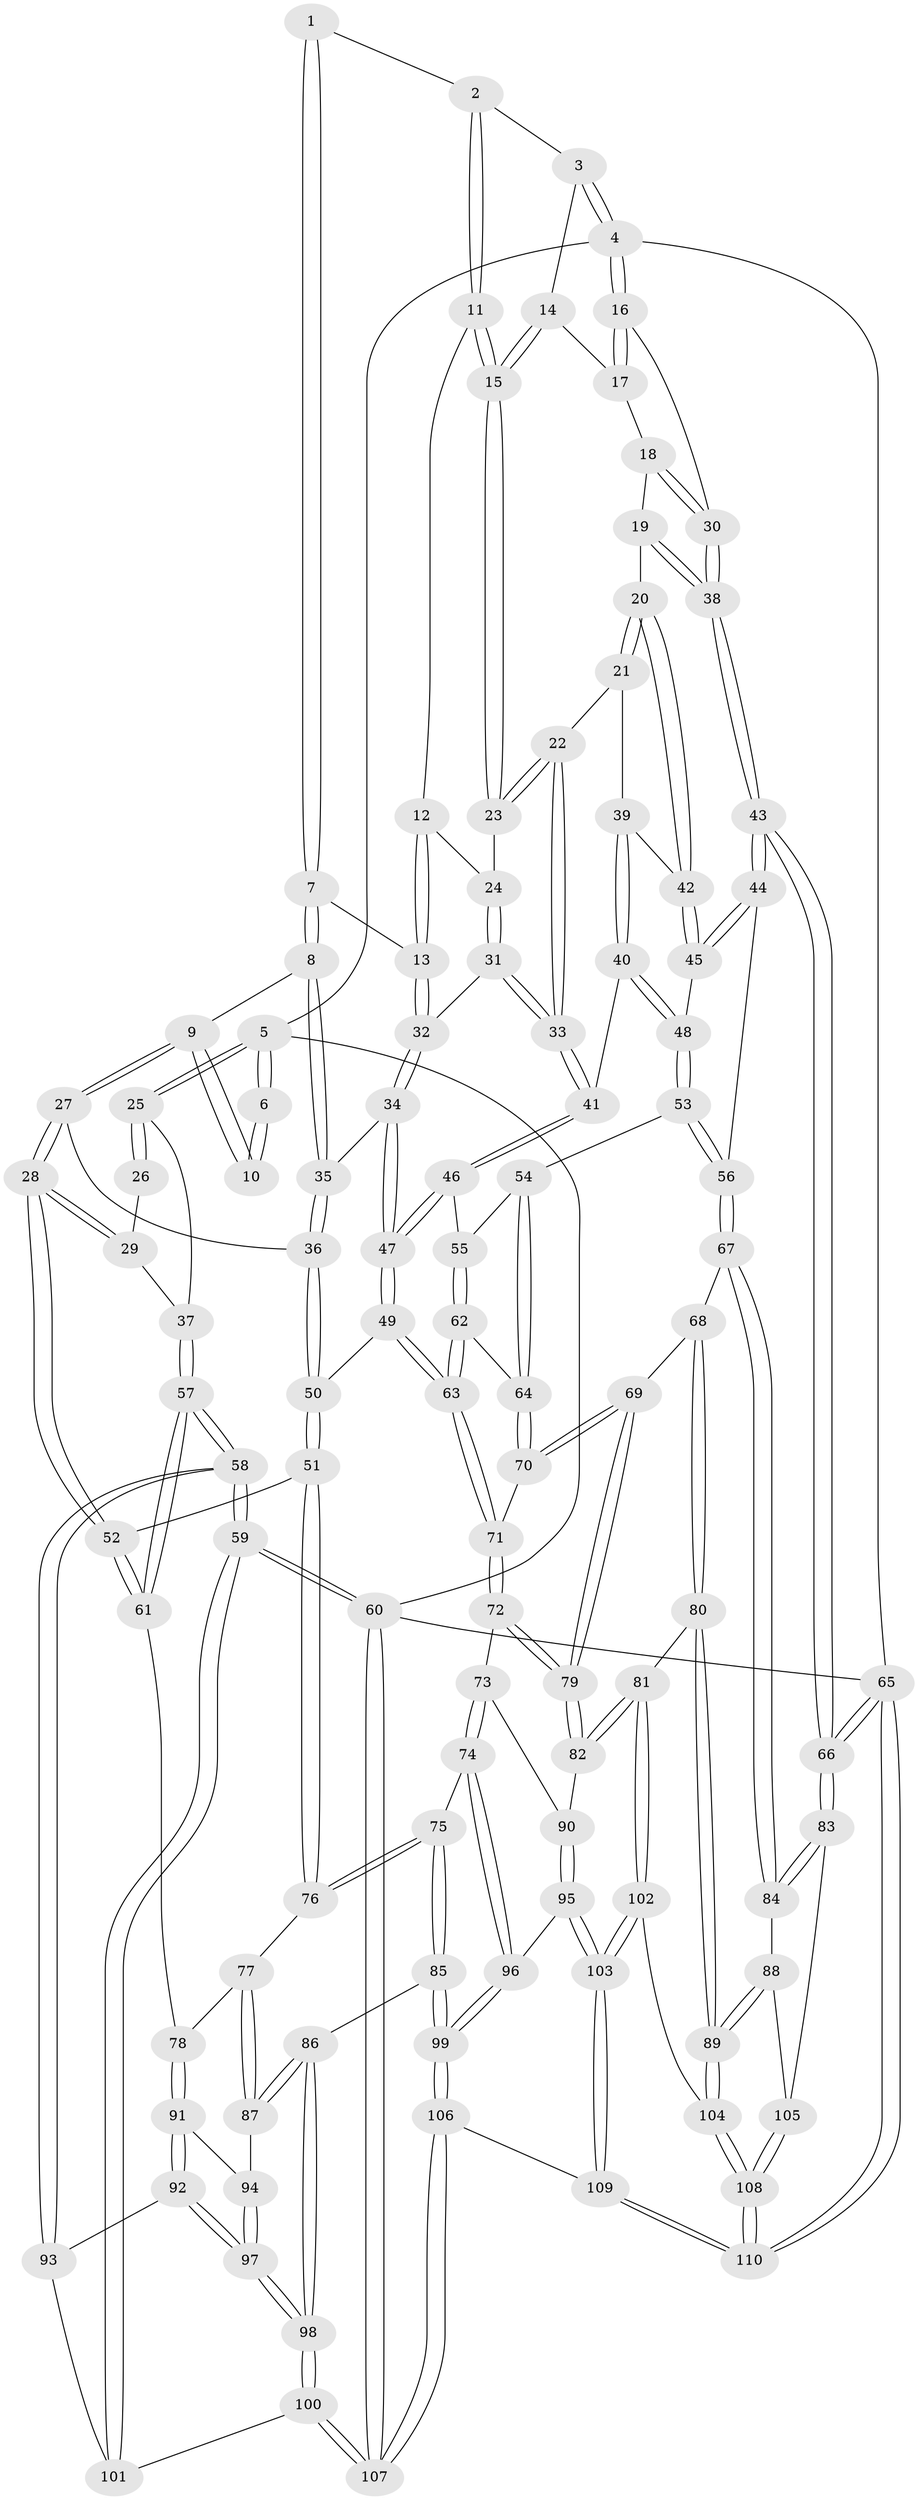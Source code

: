 // Generated by graph-tools (version 1.1) at 2025/27/03/09/25 03:27:11]
// undirected, 110 vertices, 272 edges
graph export_dot {
graph [start="1"]
  node [color=gray90,style=filled];
  1 [pos="+0.42431390479835135+0"];
  2 [pos="+0.5768393702716398+0"];
  3 [pos="+0.8682338854867784+0"];
  4 [pos="+1+0"];
  5 [pos="+0+0"];
  6 [pos="+0.24913784141690087+0"];
  7 [pos="+0.391166002915477+0.17389289823246742"];
  8 [pos="+0.390998252012823+0.17400152065939184"];
  9 [pos="+0.19465999129468403+0.14290397815756295"];
  10 [pos="+0.17817757845179177+0.11807134071397127"];
  11 [pos="+0.587245954238122+0"];
  12 [pos="+0.544411429728232+0.17035784438290422"];
  13 [pos="+0.41993390766887173+0.18673893739113545"];
  14 [pos="+0.8305031146668598+0.12975571529604366"];
  15 [pos="+0.7216713710440477+0.16095460413717103"];
  16 [pos="+1+0"];
  17 [pos="+0.8505644925607588+0.1409054587595023"];
  18 [pos="+0.8717223912772104+0.18375390590015694"];
  19 [pos="+0.8738434883161512+0.25719648460182826"];
  20 [pos="+0.8032887307947113+0.286260312031787"];
  21 [pos="+0.7307824832993327+0.2406108855897904"];
  22 [pos="+0.7221598715943267+0.23407307727784235"];
  23 [pos="+0.7213982898901262+0.16161067918587604"];
  24 [pos="+0.5677601296900463+0.19598795499941885"];
  25 [pos="+0+0.03830832183302514"];
  26 [pos="+0.17290833077868792+0.11933324555031681"];
  27 [pos="+0.2057505570478544+0.3475563052195651"];
  28 [pos="+0.147068888473068+0.3987253567363297"];
  29 [pos="+0.04812042538147057+0.22359712916835356"];
  30 [pos="+1+0.2558623748651149"];
  31 [pos="+0.5686911313145694+0.299051203414224"];
  32 [pos="+0.4735775233014839+0.27188890019188083"];
  33 [pos="+0.6111669739147899+0.3635064922944962"];
  34 [pos="+0.4155762170227185+0.3595495166978521"];
  35 [pos="+0.3188535463086538+0.3164982512623449"];
  36 [pos="+0.26104617363265664+0.3402606638545346"];
  37 [pos="+0+0.0634550349868263"];
  38 [pos="+1+0.46377566496720124"];
  39 [pos="+0.7503756079363224+0.33370371564097695"];
  40 [pos="+0.642660326201567+0.392682315875647"];
  41 [pos="+0.6110958672886437+0.37749118900765694"];
  42 [pos="+0.8064825218753193+0.3464611564063776"];
  43 [pos="+1+0.49490908809715706"];
  44 [pos="+1+0.499528285376036"];
  45 [pos="+0.8129726568064646+0.3717591817992974"];
  46 [pos="+0.590987331171964+0.3960947005202543"];
  47 [pos="+0.48744712003796864+0.45577658057742654"];
  48 [pos="+0.7049147448590589+0.42965280479150275"];
  49 [pos="+0.46404460582332757+0.5039439130084341"];
  50 [pos="+0.4150890204225612+0.5240014533647592"];
  51 [pos="+0.3314351184224414+0.5885569661220762"];
  52 [pos="+0.14419480169756116+0.40368968502875435"];
  53 [pos="+0.7525406140448307+0.526677950022172"];
  54 [pos="+0.6628740235536279+0.5484028390853011"];
  55 [pos="+0.6304017267000119+0.5381930730363953"];
  56 [pos="+0.8465247685909114+0.6088613851614288"];
  57 [pos="+0+0.541863147180723"];
  58 [pos="+0+0.8500315997935912"];
  59 [pos="+0+1"];
  60 [pos="+0+1"];
  61 [pos="+0+0.5397111487941625"];
  62 [pos="+0.5928936527966053+0.5666965526358136"];
  63 [pos="+0.5175415384454988+0.5707228281239194"];
  64 [pos="+0.6409053933436069+0.6127124354245204"];
  65 [pos="+1+1"];
  66 [pos="+1+0.8449919990197312"];
  67 [pos="+0.8200648350892319+0.6500879162440838"];
  68 [pos="+0.733461120663015+0.6752675877032847"];
  69 [pos="+0.7217144100279975+0.675424324837478"];
  70 [pos="+0.6511386564013489+0.6483617282988242"];
  71 [pos="+0.5404317854722249+0.6737948755540507"];
  72 [pos="+0.527449090025671+0.7053534139727499"];
  73 [pos="+0.48261446647105605+0.7245191885128099"];
  74 [pos="+0.4205518947111822+0.7463214750239945"];
  75 [pos="+0.40103174020483795+0.7397239583177865"];
  76 [pos="+0.3176817992717216+0.6433839456533268"];
  77 [pos="+0.21363841432228073+0.691527951601761"];
  78 [pos="+0.11557443115605795+0.6803204541554733"];
  79 [pos="+0.5988773363090287+0.7790322580265657"];
  80 [pos="+0.6920988735374675+0.8017796746884321"];
  81 [pos="+0.6101861259219581+0.8077628128265631"];
  82 [pos="+0.6030466808193446+0.7956066231531236"];
  83 [pos="+1+0.8502134736384285"];
  84 [pos="+0.830731039429094+0.7417626711275467"];
  85 [pos="+0.3195451699452573+0.840518341731842"];
  86 [pos="+0.25003427650574983+0.8256467850147884"];
  87 [pos="+0.23307510649396918+0.7969956968578057"];
  88 [pos="+0.824524551173109+0.7913085284654856"];
  89 [pos="+0.7691977156611449+0.8691823797400813"];
  90 [pos="+0.5306287945801722+0.8241679485922082"];
  91 [pos="+0.10612011334753224+0.7762315681823306"];
  92 [pos="+0.10173374667379131+0.7957959985745533"];
  93 [pos="+0.09153141585072813+0.8099152329219859"];
  94 [pos="+0.1846183340366667+0.8201049215981021"];
  95 [pos="+0.4652900326799727+0.8737675654861649"];
  96 [pos="+0.4650538506930109+0.8737368409091312"];
  97 [pos="+0.1589422225418796+0.849078034009795"];
  98 [pos="+0.1820394020871761+0.9535217588640756"];
  99 [pos="+0.36151084234333125+0.9952397943964957"];
  100 [pos="+0.17682796842180326+0.9787711601282505"];
  101 [pos="+0.08244241492104112+0.8649246463312036"];
  102 [pos="+0.6118868786779402+0.9064129741326433"];
  103 [pos="+0.5918215234364658+0.9265112289727402"];
  104 [pos="+0.760537459319398+0.9098237179933298"];
  105 [pos="+0.9356010398458513+0.8779606068987413"];
  106 [pos="+0.2986263692645603+1"];
  107 [pos="+0.20728656620881528+1"];
  108 [pos="+0.815863781476574+1"];
  109 [pos="+0.552871627725899+1"];
  110 [pos="+0.8434834071866166+1"];
  1 -- 2;
  1 -- 7;
  1 -- 7;
  2 -- 3;
  2 -- 11;
  2 -- 11;
  3 -- 4;
  3 -- 4;
  3 -- 14;
  4 -- 5;
  4 -- 16;
  4 -- 16;
  4 -- 65;
  5 -- 6;
  5 -- 6;
  5 -- 25;
  5 -- 25;
  5 -- 60;
  6 -- 10;
  6 -- 10;
  7 -- 8;
  7 -- 8;
  7 -- 13;
  8 -- 9;
  8 -- 35;
  8 -- 35;
  9 -- 10;
  9 -- 10;
  9 -- 27;
  9 -- 27;
  11 -- 12;
  11 -- 15;
  11 -- 15;
  12 -- 13;
  12 -- 13;
  12 -- 24;
  13 -- 32;
  13 -- 32;
  14 -- 15;
  14 -- 15;
  14 -- 17;
  15 -- 23;
  15 -- 23;
  16 -- 17;
  16 -- 17;
  16 -- 30;
  17 -- 18;
  18 -- 19;
  18 -- 30;
  18 -- 30;
  19 -- 20;
  19 -- 38;
  19 -- 38;
  20 -- 21;
  20 -- 21;
  20 -- 42;
  20 -- 42;
  21 -- 22;
  21 -- 39;
  22 -- 23;
  22 -- 23;
  22 -- 33;
  22 -- 33;
  23 -- 24;
  24 -- 31;
  24 -- 31;
  25 -- 26;
  25 -- 26;
  25 -- 37;
  26 -- 29;
  27 -- 28;
  27 -- 28;
  27 -- 36;
  28 -- 29;
  28 -- 29;
  28 -- 52;
  28 -- 52;
  29 -- 37;
  30 -- 38;
  30 -- 38;
  31 -- 32;
  31 -- 33;
  31 -- 33;
  32 -- 34;
  32 -- 34;
  33 -- 41;
  33 -- 41;
  34 -- 35;
  34 -- 47;
  34 -- 47;
  35 -- 36;
  35 -- 36;
  36 -- 50;
  36 -- 50;
  37 -- 57;
  37 -- 57;
  38 -- 43;
  38 -- 43;
  39 -- 40;
  39 -- 40;
  39 -- 42;
  40 -- 41;
  40 -- 48;
  40 -- 48;
  41 -- 46;
  41 -- 46;
  42 -- 45;
  42 -- 45;
  43 -- 44;
  43 -- 44;
  43 -- 66;
  43 -- 66;
  44 -- 45;
  44 -- 45;
  44 -- 56;
  45 -- 48;
  46 -- 47;
  46 -- 47;
  46 -- 55;
  47 -- 49;
  47 -- 49;
  48 -- 53;
  48 -- 53;
  49 -- 50;
  49 -- 63;
  49 -- 63;
  50 -- 51;
  50 -- 51;
  51 -- 52;
  51 -- 76;
  51 -- 76;
  52 -- 61;
  52 -- 61;
  53 -- 54;
  53 -- 56;
  53 -- 56;
  54 -- 55;
  54 -- 64;
  54 -- 64;
  55 -- 62;
  55 -- 62;
  56 -- 67;
  56 -- 67;
  57 -- 58;
  57 -- 58;
  57 -- 61;
  57 -- 61;
  58 -- 59;
  58 -- 59;
  58 -- 93;
  58 -- 93;
  59 -- 60;
  59 -- 60;
  59 -- 101;
  59 -- 101;
  60 -- 107;
  60 -- 107;
  60 -- 65;
  61 -- 78;
  62 -- 63;
  62 -- 63;
  62 -- 64;
  63 -- 71;
  63 -- 71;
  64 -- 70;
  64 -- 70;
  65 -- 66;
  65 -- 66;
  65 -- 110;
  65 -- 110;
  66 -- 83;
  66 -- 83;
  67 -- 68;
  67 -- 84;
  67 -- 84;
  68 -- 69;
  68 -- 80;
  68 -- 80;
  69 -- 70;
  69 -- 70;
  69 -- 79;
  69 -- 79;
  70 -- 71;
  71 -- 72;
  71 -- 72;
  72 -- 73;
  72 -- 79;
  72 -- 79;
  73 -- 74;
  73 -- 74;
  73 -- 90;
  74 -- 75;
  74 -- 96;
  74 -- 96;
  75 -- 76;
  75 -- 76;
  75 -- 85;
  75 -- 85;
  76 -- 77;
  77 -- 78;
  77 -- 87;
  77 -- 87;
  78 -- 91;
  78 -- 91;
  79 -- 82;
  79 -- 82;
  80 -- 81;
  80 -- 89;
  80 -- 89;
  81 -- 82;
  81 -- 82;
  81 -- 102;
  81 -- 102;
  82 -- 90;
  83 -- 84;
  83 -- 84;
  83 -- 105;
  84 -- 88;
  85 -- 86;
  85 -- 99;
  85 -- 99;
  86 -- 87;
  86 -- 87;
  86 -- 98;
  86 -- 98;
  87 -- 94;
  88 -- 89;
  88 -- 89;
  88 -- 105;
  89 -- 104;
  89 -- 104;
  90 -- 95;
  90 -- 95;
  91 -- 92;
  91 -- 92;
  91 -- 94;
  92 -- 93;
  92 -- 97;
  92 -- 97;
  93 -- 101;
  94 -- 97;
  94 -- 97;
  95 -- 96;
  95 -- 103;
  95 -- 103;
  96 -- 99;
  96 -- 99;
  97 -- 98;
  97 -- 98;
  98 -- 100;
  98 -- 100;
  99 -- 106;
  99 -- 106;
  100 -- 101;
  100 -- 107;
  100 -- 107;
  102 -- 103;
  102 -- 103;
  102 -- 104;
  103 -- 109;
  103 -- 109;
  104 -- 108;
  104 -- 108;
  105 -- 108;
  105 -- 108;
  106 -- 107;
  106 -- 107;
  106 -- 109;
  108 -- 110;
  108 -- 110;
  109 -- 110;
  109 -- 110;
}
